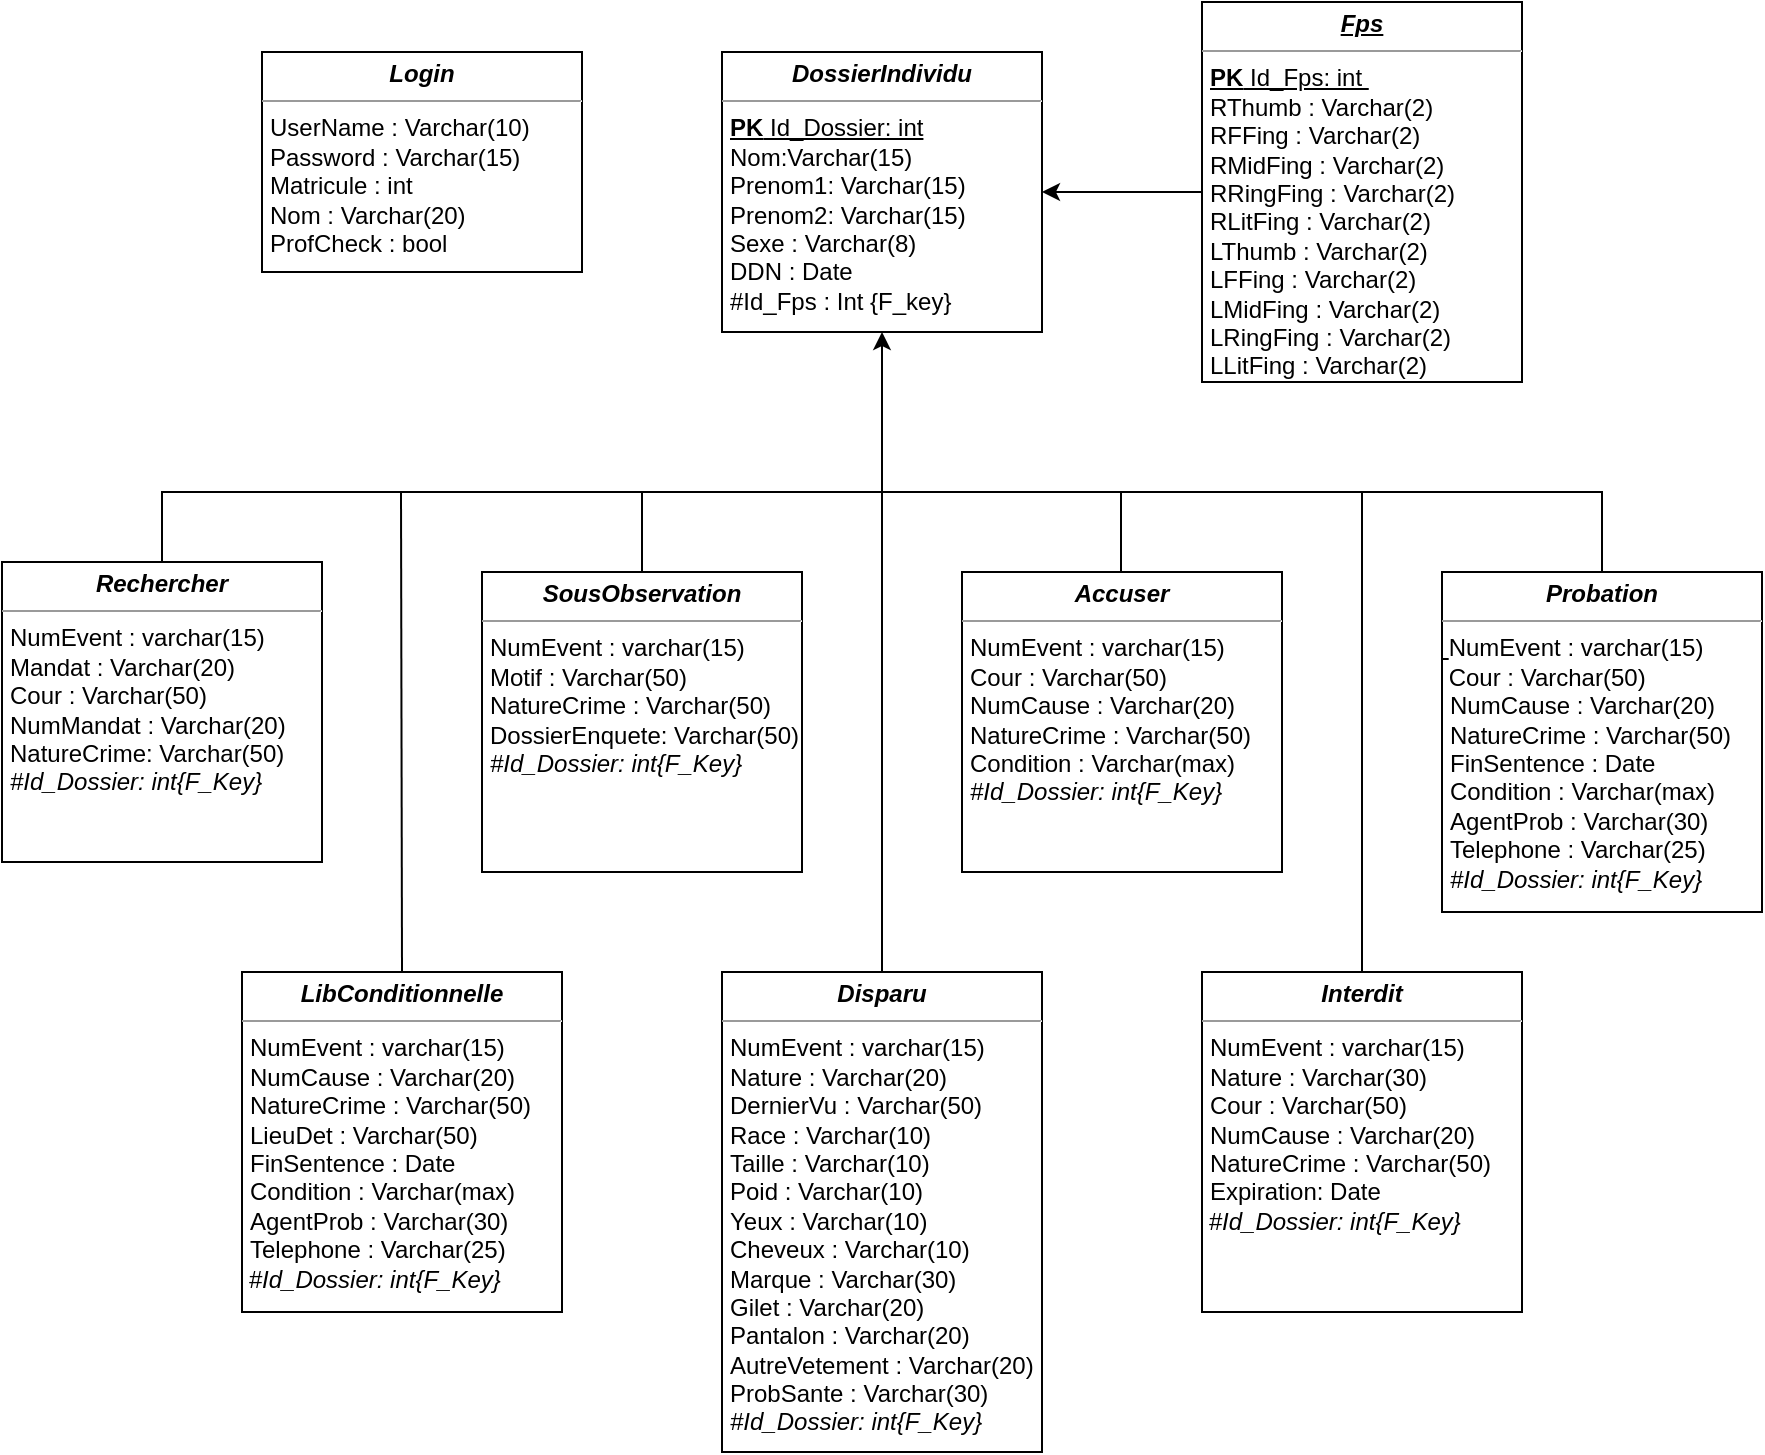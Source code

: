 <mxfile version="16.5.1" type="device"><diagram id="MGXxLH3bIuAMRd_GPrkR" name="Page-1"><mxGraphModel dx="2012" dy="721" grid="1" gridSize="10" guides="1" tooltips="1" connect="1" arrows="1" fold="1" page="1" pageScale="1" pageWidth="827" pageHeight="1169" math="0" shadow="0"><root><mxCell id="0"/><mxCell id="1" parent="0"/><mxCell id="JwiD3lRY06BFEBkzsR3_-5" value="&lt;p style=&quot;margin: 0px ; margin-top: 4px ; text-align: center&quot;&gt;&lt;b&gt;&lt;i&gt;DossierIndividu&lt;/i&gt;&lt;/b&gt;&lt;/p&gt;&lt;hr size=&quot;1&quot;&gt;&lt;p style=&quot;margin: 0px ; margin-left: 4px&quot;&gt;&lt;/p&gt;&lt;p style=&quot;margin: 0px ; margin-left: 4px&quot;&gt;&lt;u&gt;&lt;b&gt;PK&lt;/b&gt; Id_Dossier: int&lt;/u&gt;&lt;/p&gt;&lt;p style=&quot;margin: 0px ; margin-left: 4px&quot;&gt;Nom:Varchar(15)&lt;/p&gt;&lt;p style=&quot;margin: 0px ; margin-left: 4px&quot;&gt;Prenom1: Varchar(15)&lt;/p&gt;&lt;p style=&quot;margin: 0px ; margin-left: 4px&quot;&gt;Prenom2: Varchar(15)&lt;/p&gt;&lt;p style=&quot;margin: 0px ; margin-left: 4px&quot;&gt;Sexe : Varchar(8)&lt;/p&gt;&lt;p style=&quot;margin: 0px ; margin-left: 4px&quot;&gt;DDN : Date&lt;/p&gt;&lt;p style=&quot;margin: 0px ; margin-left: 4px&quot;&gt;#Id_Fps : Int&amp;nbsp;&lt;span&gt;{F_key}&lt;/span&gt;&lt;/p&gt;&lt;div&gt;&lt;u&gt;&lt;br&gt;&lt;/u&gt;&lt;/div&gt;" style="verticalAlign=top;align=left;overflow=fill;fontSize=12;fontFamily=Helvetica;html=1;" parent="1" vertex="1"><mxGeometry x="320" y="180" width="160" height="140" as="geometry"/></mxCell><mxCell id="JwiD3lRY06BFEBkzsR3_-9" value="&lt;p style=&quot;margin: 0px ; margin-top: 4px ; text-align: center&quot;&gt;&lt;b&gt;&lt;i&gt;LibConditionnelle&lt;/i&gt;&lt;/b&gt;&lt;/p&gt;&lt;hr size=&quot;1&quot;&gt;&lt;p style=&quot;margin: 0px ; margin-left: 4px&quot;&gt;&lt;/p&gt;&lt;p style=&quot;margin: 0px 0px 0px 4px&quot;&gt;NumEvent : varchar(15)&lt;/p&gt;&lt;p style=&quot;margin: 0px 0px 0px 4px&quot;&gt;&lt;span&gt;NumCause : Varchar(20)&lt;/span&gt;&lt;br&gt;&lt;/p&gt;&lt;p style=&quot;margin: 0px 0px 0px 4px&quot;&gt;NatureCrime : Varchar(50)&lt;/p&gt;&lt;p style=&quot;margin: 0px ; margin-left: 4px&quot;&gt;&lt;span&gt;LieuDet : Varchar(50)&lt;/span&gt;&lt;br&gt;&lt;/p&gt;&lt;p style=&quot;margin: 0px 0px 0px 4px&quot;&gt;FinSentence : Date&lt;br&gt;&lt;/p&gt;&lt;div&gt;&lt;p style=&quot;margin: 0px 0px 0px 4px&quot;&gt;Condition : Varchar(max)&lt;br&gt;&lt;/p&gt;&lt;p style=&quot;margin: 0px 0px 0px 4px&quot;&gt;AgentProb : Varchar(30)&lt;/p&gt;&lt;p style=&quot;margin: 0px 0px 0px 4px&quot;&gt;Telephone : Varchar(25)&lt;/p&gt;&lt;/div&gt;&lt;div&gt;&lt;i&gt;&amp;nbsp;#Id_Dossier: int{F_Key}&lt;/i&gt;&lt;br&gt;&lt;/div&gt;" style="verticalAlign=top;align=left;overflow=fill;fontSize=12;fontFamily=Helvetica;html=1;" parent="1" vertex="1"><mxGeometry x="80" y="640" width="160" height="170" as="geometry"/></mxCell><mxCell id="JwiD3lRY06BFEBkzsR3_-10" value="&lt;p style=&quot;margin: 0px ; margin-top: 4px ; text-align: center&quot;&gt;&lt;b&gt;&lt;i&gt;SousObservation&lt;/i&gt;&lt;/b&gt;&lt;/p&gt;&lt;hr size=&quot;1&quot;&gt;&lt;p style=&quot;margin: 0px ; margin-left: 4px&quot;&gt;&lt;/p&gt;&lt;p style=&quot;margin: 0px 0px 0px 4px&quot;&gt;NumEvent : varchar(15)&lt;/p&gt;&lt;p style=&quot;margin: 0px ; margin-left: 4px&quot;&gt;&lt;span&gt;Motif : Varchar(50)&lt;/span&gt;&lt;br&gt;&lt;/p&gt;&lt;p style=&quot;margin: 0px ; margin-left: 4px&quot;&gt;NatureCrime : Varchar(50)&lt;/p&gt;&lt;p style=&quot;margin: 0px ; margin-left: 4px&quot;&gt;DossierEnquete: Varchar(50)&lt;/p&gt;&lt;p style=&quot;margin: 0px 0px 0px 4px&quot;&gt;&lt;i&gt;#Id_Dossier: int{F_Key}&lt;/i&gt;&lt;br&gt;&lt;/p&gt;" style="verticalAlign=top;align=left;overflow=fill;fontSize=12;fontFamily=Helvetica;html=1;" parent="1" vertex="1"><mxGeometry x="200" y="440" width="160" height="150" as="geometry"/></mxCell><mxCell id="JwiD3lRY06BFEBkzsR3_-11" value="&lt;p style=&quot;margin: 0px ; margin-top: 4px ; text-align: center&quot;&gt;&lt;b&gt;&lt;i&gt;Accuser&lt;/i&gt;&lt;/b&gt;&lt;/p&gt;&lt;hr size=&quot;1&quot;&gt;&lt;p style=&quot;margin: 0px ; margin-left: 4px&quot;&gt;&lt;/p&gt;&lt;p style=&quot;margin: 0px 0px 0px 4px&quot;&gt;NumEvent : varchar(15)&lt;/p&gt;&lt;p style=&quot;margin: 0px ; margin-left: 4px&quot;&gt;&lt;span&gt;Cour : Varchar(50)&lt;/span&gt;&lt;br&gt;&lt;/p&gt;&lt;p style=&quot;margin: 0px ; margin-left: 4px&quot;&gt;NumCause : Varchar(20)&lt;/p&gt;&lt;p style=&quot;margin: 0px ; margin-left: 4px&quot;&gt;NatureCrime : Varchar(50)&lt;/p&gt;&lt;p style=&quot;margin: 0px ; margin-left: 4px&quot;&gt;Condition : Varchar(max)&lt;/p&gt;&lt;p style=&quot;margin: 0px 0px 0px 4px&quot;&gt;&lt;i&gt;#Id_Dossier: int{F_Key}&lt;/i&gt;&lt;br&gt;&lt;/p&gt;" style="verticalAlign=top;align=left;overflow=fill;fontSize=12;fontFamily=Helvetica;html=1;" parent="1" vertex="1"><mxGeometry x="440" y="440" width="160" height="150" as="geometry"/></mxCell><mxCell id="JwiD3lRY06BFEBkzsR3_-12" value="&lt;p style=&quot;margin: 0px ; margin-top: 4px ; text-align: center&quot;&gt;&lt;b&gt;&lt;i&gt;Interdit&lt;/i&gt;&lt;/b&gt;&lt;/p&gt;&lt;hr size=&quot;1&quot;&gt;&lt;p style=&quot;margin: 0px ; margin-left: 4px&quot;&gt;&lt;/p&gt;&lt;p style=&quot;margin: 0px 0px 0px 4px&quot;&gt;NumEvent : varchar(15)&lt;/p&gt;&lt;p style=&quot;margin: 0px ; margin-left: 4px&quot;&gt;&lt;span&gt;Nature : Varchar(30)&lt;/span&gt;&lt;br&gt;&lt;/p&gt;&lt;p style=&quot;margin: 0px 0px 0px 4px&quot;&gt;Cour : Varchar(50)&lt;/p&gt;&lt;p style=&quot;margin: 0px 0px 0px 4px&quot;&gt;NumCause : Varchar(20)&lt;/p&gt;&lt;p style=&quot;margin: 0px 0px 0px 4px&quot;&gt;NatureCrime : Varchar(50)&lt;/p&gt;&lt;p style=&quot;margin: 0px 0px 0px 4px&quot;&gt;Expiration: Date&lt;br&gt;&lt;/p&gt;&lt;div&gt;&lt;i&gt;&amp;nbsp;#Id_Dossier: int{F_Key}&lt;/i&gt;&lt;br&gt;&lt;/div&gt;" style="verticalAlign=top;align=left;overflow=fill;fontSize=12;fontFamily=Helvetica;html=1;" parent="1" vertex="1"><mxGeometry x="560" y="640" width="160" height="170" as="geometry"/></mxCell><mxCell id="JwiD3lRY06BFEBkzsR3_-16" style="edgeStyle=orthogonalEdgeStyle;rounded=0;orthogonalLoop=1;jettySize=auto;html=1;exitX=0.5;exitY=0;exitDx=0;exitDy=0;" parent="1" source="JwiD3lRY06BFEBkzsR3_-13" target="JwiD3lRY06BFEBkzsR3_-5" edge="1"><mxGeometry relative="1" as="geometry"><Array as="points"><mxPoint x="40" y="400"/><mxPoint x="400" y="400"/></Array><mxPoint x="400" y="380" as="targetPoint"/></mxGeometry></mxCell><mxCell id="JwiD3lRY06BFEBkzsR3_-13" value="&lt;p style=&quot;margin: 0px ; margin-top: 4px ; text-align: center&quot;&gt;&lt;b&gt;&lt;i&gt;Rechercher&lt;/i&gt;&lt;/b&gt;&lt;/p&gt;&lt;hr size=&quot;1&quot;&gt;&lt;p style=&quot;margin: 0px ; margin-left: 4px&quot;&gt;&lt;/p&gt;&lt;p style=&quot;margin: 0px 0px 0px 4px&quot;&gt;NumEvent : varchar(15)&lt;/p&gt;&lt;p style=&quot;margin: 0px 0px 0px 4px&quot;&gt;&lt;span&gt;Mandat : Varchar(20)&lt;/span&gt;&lt;br&gt;&lt;/p&gt;&lt;p style=&quot;margin: 0px ; margin-left: 4px&quot;&gt;Cour : Varchar(50)&lt;/p&gt;&lt;p style=&quot;margin: 0px ; margin-left: 4px&quot;&gt;NumMandat : Varchar(20)&lt;/p&gt;&lt;p style=&quot;margin: 0px ; margin-left: 4px&quot;&gt;NatureCrime: Varchar(50)&lt;/p&gt;&lt;p style=&quot;margin: 0px 0px 0px 4px&quot;&gt;&lt;i&gt;#Id_Dossier: int{F_Key}&lt;/i&gt;&lt;br&gt;&lt;/p&gt;" style="verticalAlign=top;align=left;overflow=fill;fontSize=12;fontFamily=Helvetica;html=1;" parent="1" vertex="1"><mxGeometry x="-40" y="435" width="160" height="150" as="geometry"/></mxCell><mxCell id="JwiD3lRY06BFEBkzsR3_-14" value="&lt;p style=&quot;margin: 0px ; margin-top: 4px ; text-align: center&quot;&gt;&lt;b&gt;&lt;i&gt;Probation&lt;/i&gt;&lt;/b&gt;&lt;/p&gt;&lt;hr size=&quot;1&quot;&gt;&lt;p style=&quot;margin: 0px ; margin-left: 4px&quot;&gt;&lt;/p&gt;&lt;span&gt;&lt;b&gt;&lt;u&gt;&amp;nbsp;&lt;/u&gt;&lt;/b&gt;NumEvent : varchar(15)&lt;br&gt;&lt;/span&gt;&amp;nbsp;Cour : Varchar(50)&lt;p style=&quot;margin: 0px 0px 0px 4px&quot;&gt;NumCause : Varchar(20)&lt;/p&gt;&lt;p style=&quot;margin: 0px 0px 0px 4px&quot;&gt;NatureCrime : Varchar(50)&lt;/p&gt;&lt;p style=&quot;margin: 0px ; margin-left: 4px&quot;&gt;&lt;span&gt;FinSentence : Date&lt;/span&gt;&lt;br&gt;&lt;/p&gt;&lt;p style=&quot;margin: 0px ; margin-left: 4px&quot;&gt;Condition : Varchar(max)&lt;span&gt;&lt;br&gt;&lt;/span&gt;&lt;/p&gt;&lt;p style=&quot;margin: 0px ; margin-left: 4px&quot;&gt;AgentProb : Varchar(30)&lt;/p&gt;&lt;p style=&quot;margin: 0px ; margin-left: 4px&quot;&gt;Telephone : Varchar(25)&lt;/p&gt;&lt;p style=&quot;margin: 0px ; margin-left: 4px&quot;&gt;&lt;i&gt;#Id_Dossier: int{F_Key}&lt;/i&gt;&lt;br&gt;&lt;/p&gt;" style="verticalAlign=top;align=left;overflow=fill;fontSize=12;fontFamily=Helvetica;html=1;" parent="1" vertex="1"><mxGeometry x="680" y="440" width="160" height="170" as="geometry"/></mxCell><mxCell id="JwiD3lRY06BFEBkzsR3_-15" value="&lt;p style=&quot;margin: 0px ; margin-top: 4px ; text-align: center&quot;&gt;&lt;b&gt;&lt;i&gt;Disparu&lt;/i&gt;&lt;/b&gt;&lt;/p&gt;&lt;hr size=&quot;1&quot;&gt;&lt;p style=&quot;margin: 0px ; margin-left: 4px&quot;&gt;&lt;/p&gt;&lt;p style=&quot;margin: 0px 0px 0px 4px&quot;&gt;NumEvent : varchar(15)&lt;/p&gt;&lt;p style=&quot;margin: 0px ; margin-left: 4px&quot;&gt;&lt;span&gt;Nature : Varchar(20)&lt;/span&gt;&lt;br&gt;&lt;/p&gt;&lt;p style=&quot;margin: 0px ; margin-left: 4px&quot;&gt;DernierVu : Varchar(50)&lt;/p&gt;&lt;p style=&quot;margin: 0px ; margin-left: 4px&quot;&gt;Race : Varchar(10)&lt;/p&gt;&lt;p style=&quot;margin: 0px ; margin-left: 4px&quot;&gt;Taille : Varchar(10)&lt;br&gt;&lt;/p&gt;&lt;p style=&quot;margin: 0px ; margin-left: 4px&quot;&gt;Poid : Varchar(10)&lt;br&gt;&lt;/p&gt;&lt;p style=&quot;margin: 0px ; margin-left: 4px&quot;&gt;Yeux : Varchar(10)&lt;br&gt;&lt;/p&gt;&lt;p style=&quot;margin: 0px ; margin-left: 4px&quot;&gt;Cheveux : Varchar(10)&lt;br&gt;&lt;/p&gt;&lt;p style=&quot;margin: 0px ; margin-left: 4px&quot;&gt;Marque : Varchar(30)&lt;br&gt;&lt;/p&gt;&lt;p style=&quot;margin: 0px ; margin-left: 4px&quot;&gt;Gilet : Varchar(20)&lt;br&gt;&lt;/p&gt;&lt;p style=&quot;margin: 0px ; margin-left: 4px&quot;&gt;Pantalon : Varchar(20)&lt;br&gt;&lt;/p&gt;&lt;p style=&quot;margin: 0px ; margin-left: 4px&quot;&gt;AutreVetement : Varchar(20)&lt;br&gt;&lt;/p&gt;&lt;p style=&quot;margin: 0px ; margin-left: 4px&quot;&gt;ProbSante : Varchar(30)&lt;br&gt;&lt;/p&gt;&lt;p style=&quot;margin: 0px ; margin-left: 4px&quot;&gt;&lt;i&gt;#Id_Dossier: int{F_Key}&lt;/i&gt;&lt;br&gt;&lt;/p&gt;" style="verticalAlign=top;align=left;overflow=fill;fontSize=12;fontFamily=Helvetica;html=1;" parent="1" vertex="1"><mxGeometry x="320" y="640" width="160" height="240" as="geometry"/></mxCell><mxCell id="JwiD3lRY06BFEBkzsR3_-17" value="" style="endArrow=none;html=1;rounded=0;exitX=0.5;exitY=0;exitDx=0;exitDy=0;" parent="1" source="JwiD3lRY06BFEBkzsR3_-14" edge="1"><mxGeometry width="50" height="50" relative="1" as="geometry"><mxPoint x="630" y="410" as="sourcePoint"/><mxPoint x="400" y="400" as="targetPoint"/><Array as="points"><mxPoint x="760" y="400"/></Array></mxGeometry></mxCell><mxCell id="JwiD3lRY06BFEBkzsR3_-18" value="" style="endArrow=none;html=1;rounded=0;exitX=0.5;exitY=0;exitDx=0;exitDy=0;" parent="1" source="JwiD3lRY06BFEBkzsR3_-15" edge="1"><mxGeometry width="50" height="50" relative="1" as="geometry"><mxPoint x="340" y="480" as="sourcePoint"/><mxPoint x="400" y="400" as="targetPoint"/><Array as="points"/></mxGeometry></mxCell><mxCell id="JwiD3lRY06BFEBkzsR3_-19" value="" style="endArrow=none;html=1;rounded=0;exitX=0.5;exitY=0;exitDx=0;exitDy=0;" parent="1" edge="1" source="JwiD3lRY06BFEBkzsR3_-9"><mxGeometry width="50" height="50" relative="1" as="geometry"><mxPoint x="159.5" y="610" as="sourcePoint"/><mxPoint x="159.5" y="400" as="targetPoint"/><Array as="points"/></mxGeometry></mxCell><mxCell id="JwiD3lRY06BFEBkzsR3_-20" value="" style="endArrow=none;html=1;rounded=0;exitX=0.5;exitY=0;exitDx=0;exitDy=0;" parent="1" edge="1" source="JwiD3lRY06BFEBkzsR3_-12"><mxGeometry width="50" height="50" relative="1" as="geometry"><mxPoint x="640" y="610" as="sourcePoint"/><mxPoint x="640" y="400" as="targetPoint"/><Array as="points"/></mxGeometry></mxCell><mxCell id="JwiD3lRY06BFEBkzsR3_-21" value="" style="endArrow=none;html=1;rounded=0;exitX=0.5;exitY=0;exitDx=0;exitDy=0;" parent="1" source="JwiD3lRY06BFEBkzsR3_-10" edge="1"><mxGeometry width="50" height="50" relative="1" as="geometry"><mxPoint x="270" y="450" as="sourcePoint"/><mxPoint x="280" y="400" as="targetPoint"/></mxGeometry></mxCell><mxCell id="JwiD3lRY06BFEBkzsR3_-22" value="" style="endArrow=none;html=1;rounded=0;exitX=0.5;exitY=0;exitDx=0;exitDy=0;" parent="1" edge="1"><mxGeometry width="50" height="50" relative="1" as="geometry"><mxPoint x="519.5" y="440" as="sourcePoint"/><mxPoint x="519.5" y="400" as="targetPoint"/></mxGeometry></mxCell><mxCell id="Rq5rR9xf4oTXiKD6Y5jR-14" style="edgeStyle=orthogonalEdgeStyle;rounded=0;orthogonalLoop=1;jettySize=auto;html=1;exitX=0;exitY=0.5;exitDx=0;exitDy=0;entryX=1;entryY=0.5;entryDx=0;entryDy=0;" edge="1" parent="1" source="Rq5rR9xf4oTXiKD6Y5jR-13" target="JwiD3lRY06BFEBkzsR3_-5"><mxGeometry relative="1" as="geometry"><Array as="points"><mxPoint x="540" y="250"/><mxPoint x="540" y="250"/></Array></mxGeometry></mxCell><mxCell id="Rq5rR9xf4oTXiKD6Y5jR-13" value="&lt;p style=&quot;margin: 0px ; margin-top: 4px ; text-align: center&quot;&gt;&lt;b&gt;&lt;i&gt;&lt;u&gt;Fps&lt;/u&gt;&lt;/i&gt;&lt;/b&gt;&lt;/p&gt;&lt;hr size=&quot;1&quot;&gt;&lt;p style=&quot;margin: 0px ; margin-left: 4px&quot;&gt;&lt;/p&gt;&lt;p style=&quot;margin: 0px ; margin-left: 4px&quot;&gt;&lt;u&gt;&lt;b&gt;PK&lt;/b&gt; Id_Fps: int&amp;nbsp;&lt;/u&gt;&lt;/p&gt;&lt;p style=&quot;margin: 0px ; margin-left: 4px&quot;&gt;RThumb : Varchar(2)&lt;/p&gt;&lt;p style=&quot;margin: 0px ; margin-left: 4px&quot;&gt;RFFing : Varchar(2)&lt;/p&gt;&lt;p style=&quot;margin: 0px ; margin-left: 4px&quot;&gt;&lt;span&gt;RMidFing : Varchar(2)&lt;/span&gt;&lt;/p&gt;&lt;p style=&quot;margin: 0px ; margin-left: 4px&quot;&gt;RRingFing : Varchar(2)&lt;/p&gt;&lt;p style=&quot;margin: 0px ; margin-left: 4px&quot;&gt;RLitFing : Varchar(2)&lt;/p&gt;&lt;p style=&quot;margin: 0px ; margin-left: 4px&quot;&gt;LThumb : Varchar(2)&lt;br&gt;&lt;/p&gt;&lt;p style=&quot;margin: 0px 0px 0px 4px&quot;&gt;LFFing : Varchar(2)&lt;/p&gt;&lt;p style=&quot;margin: 0px 0px 0px 4px&quot;&gt;LMidFing : Varchar(2)&lt;/p&gt;&lt;p style=&quot;margin: 0px 0px 0px 4px&quot;&gt;LRingFing : Varchar(2)&lt;/p&gt;&lt;p style=&quot;margin: 0px 0px 0px 4px&quot;&gt;LLitFing : Varchar(2)&lt;/p&gt;&lt;p style=&quot;margin: 0px ; margin-left: 4px&quot;&gt;&lt;br&gt;&lt;/p&gt;" style="verticalAlign=top;align=left;overflow=fill;fontSize=12;fontFamily=Helvetica;html=1;" vertex="1" parent="1"><mxGeometry x="560" y="155" width="160" height="190" as="geometry"/></mxCell><mxCell id="Rq5rR9xf4oTXiKD6Y5jR-19" value="&lt;p style=&quot;margin: 0px ; margin-top: 4px ; text-align: center&quot;&gt;&lt;b&gt;&lt;i&gt;Login&lt;/i&gt;&lt;/b&gt;&lt;/p&gt;&lt;hr size=&quot;1&quot;&gt;&lt;p style=&quot;margin: 0px ; margin-left: 4px&quot;&gt;&lt;/p&gt;&lt;p style=&quot;margin: 0px ; margin-left: 4px&quot;&gt;UserName : Varchar(10)&lt;/p&gt;&lt;p style=&quot;margin: 0px ; margin-left: 4px&quot;&gt;Password : Varchar(15)&lt;/p&gt;&lt;p style=&quot;margin: 0px ; margin-left: 4px&quot;&gt;Matricule : int&lt;/p&gt;&lt;p style=&quot;margin: 0px ; margin-left: 4px&quot;&gt;Nom : Varchar(20)&lt;/p&gt;&lt;p style=&quot;margin: 0px ; margin-left: 4px&quot;&gt;ProfCheck : bool&lt;/p&gt;" style="verticalAlign=top;align=left;overflow=fill;fontSize=12;fontFamily=Helvetica;html=1;" vertex="1" parent="1"><mxGeometry x="90" y="180" width="160" height="110" as="geometry"/></mxCell></root></mxGraphModel></diagram></mxfile>